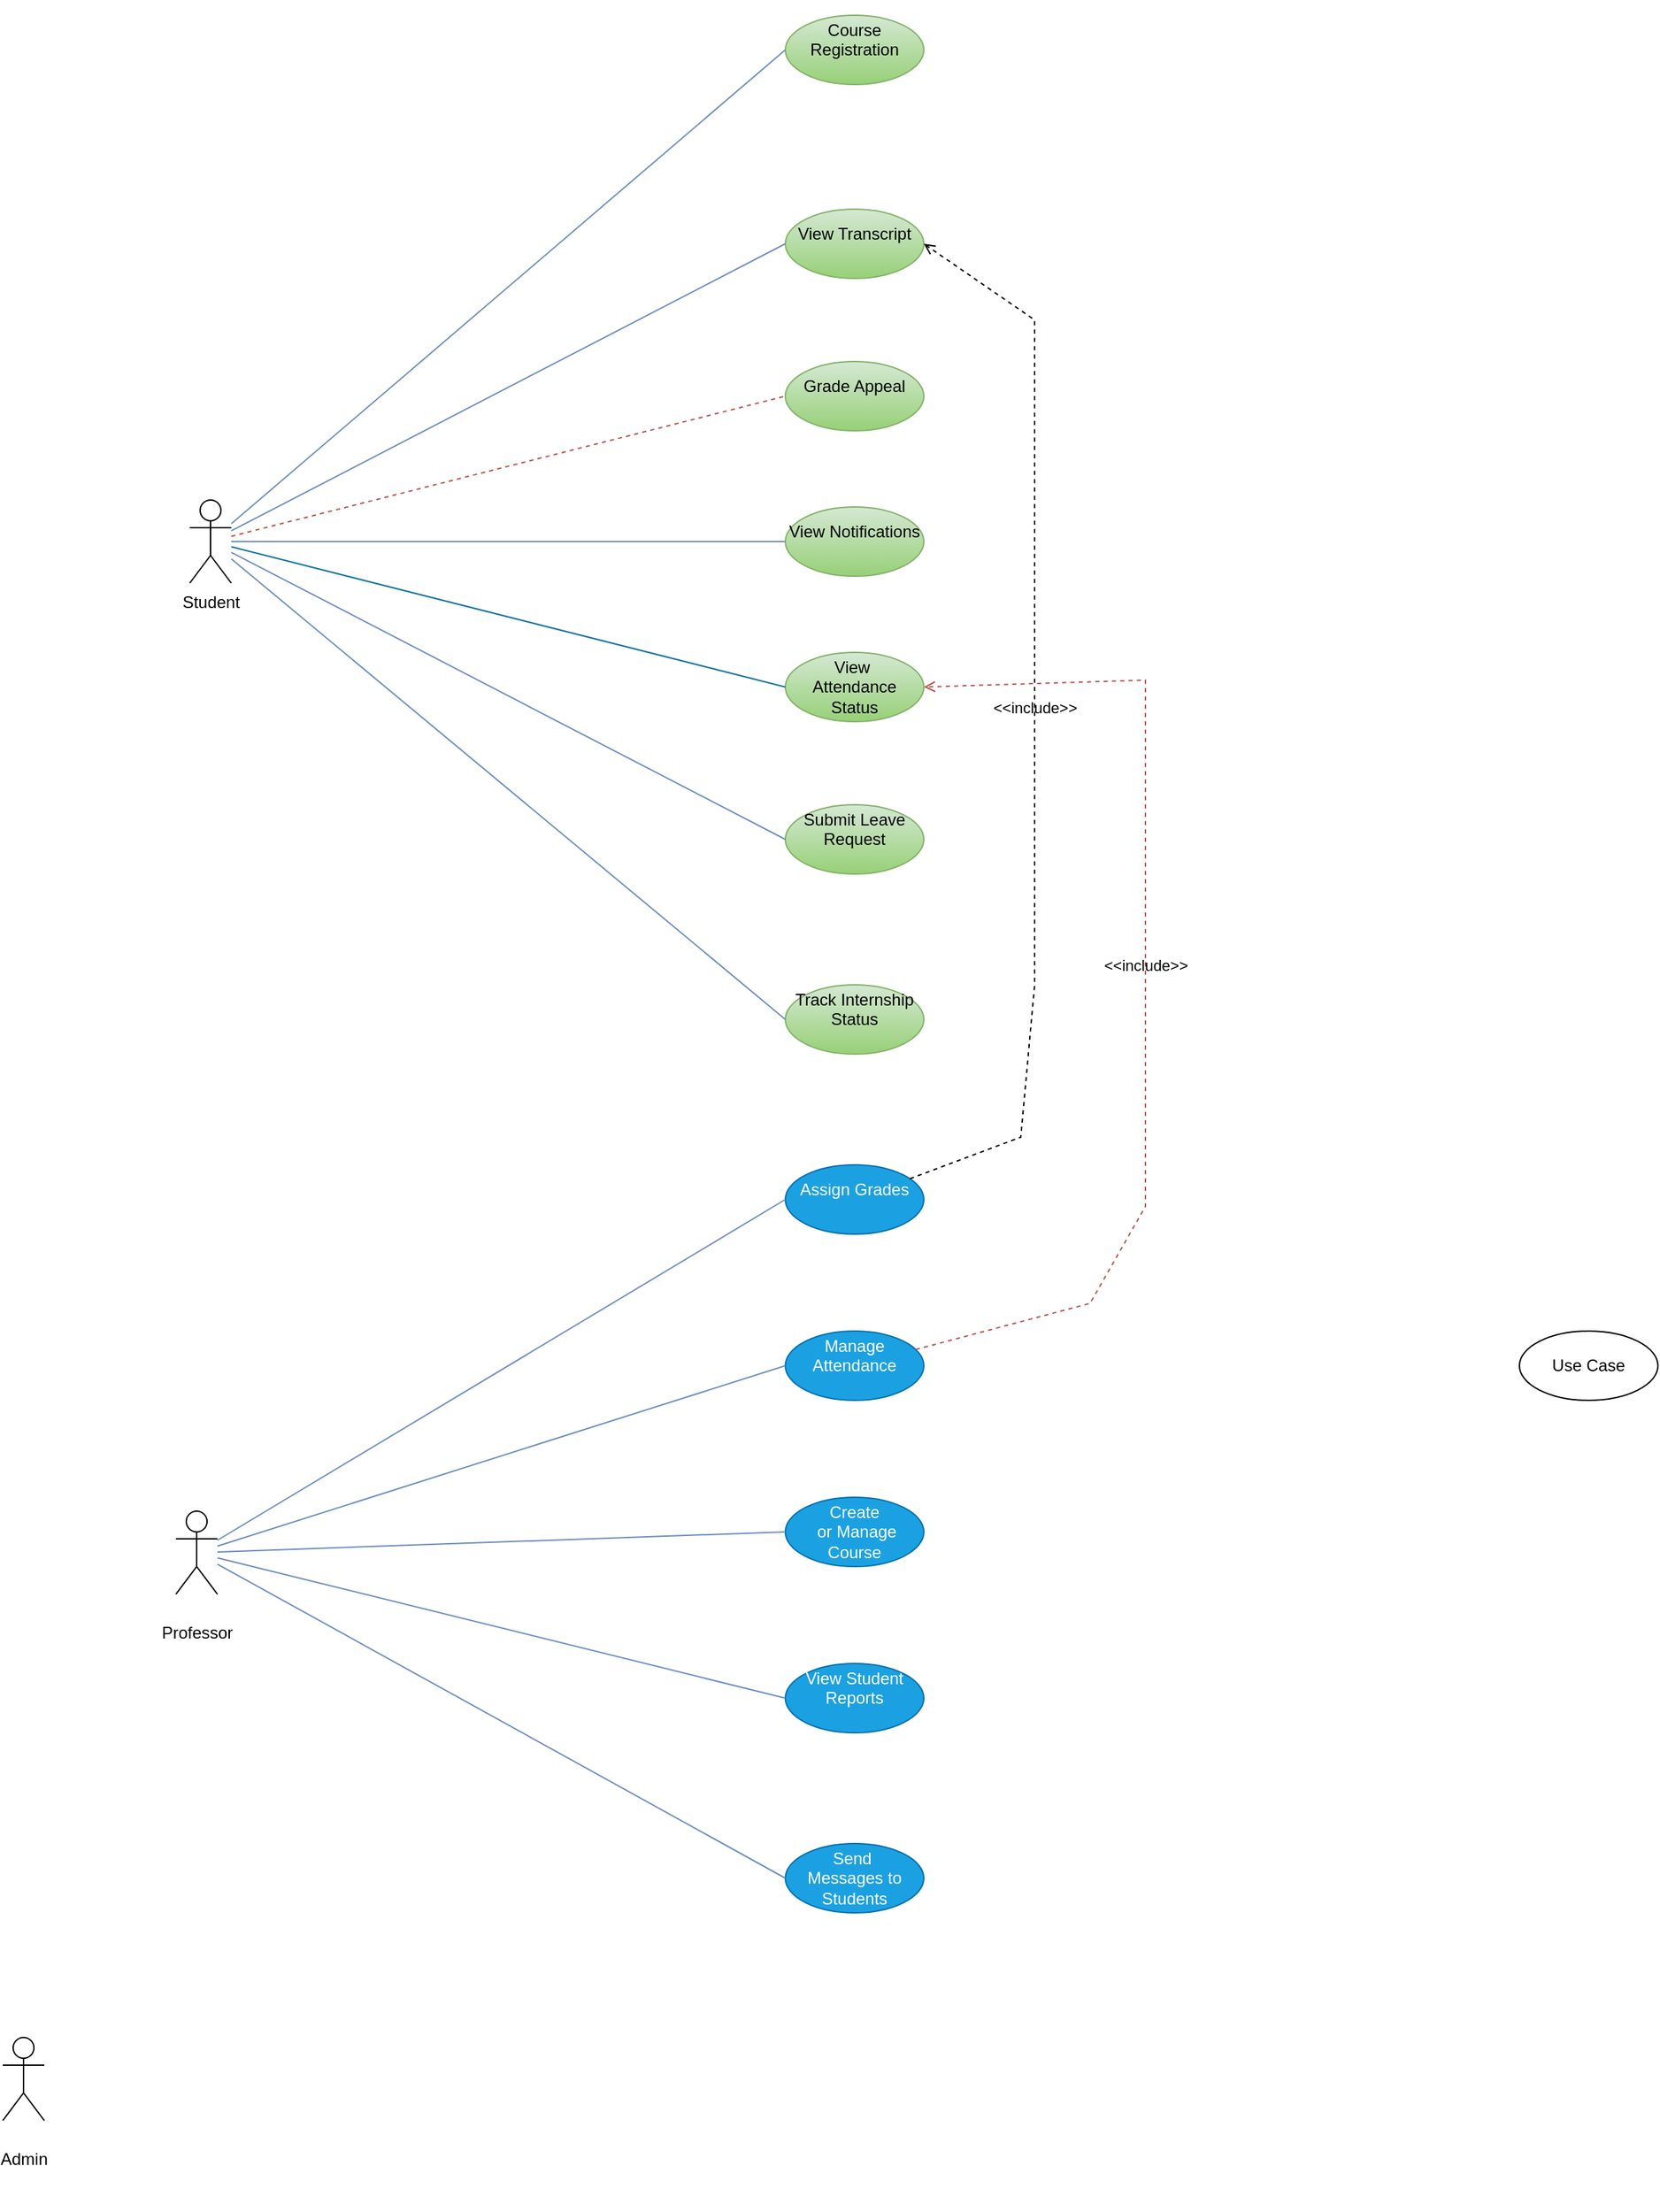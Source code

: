 <mxfile version="24.8.0">
  <diagram name="Page-1" id="3fyipyna0lxZhRViGl4q">
    <mxGraphModel dx="2085" dy="1755" grid="1" gridSize="10" guides="1" tooltips="1" connect="1" arrows="1" fold="1" page="1" pageScale="1" pageWidth="850" pageHeight="1100" math="0" shadow="0">
      <root>
        <mxCell id="0" />
        <mxCell id="1" parent="0" />
        <mxCell id="JKhTQvxfSEw2D_oeRFp6-1" value="Student" style="shape=umlActor;verticalLabelPosition=bottom;verticalAlign=top;html=1;" vertex="1" parent="1">
          <mxGeometry x="-290" y="260" width="30" height="60" as="geometry" />
        </mxCell>
        <mxCell id="JKhTQvxfSEw2D_oeRFp6-8" value="&#xa;Professor&#xa;&#xa;" style="shape=umlActor;verticalLabelPosition=bottom;verticalAlign=top;html=1;" vertex="1" parent="1">
          <mxGeometry x="-300" y="990" width="30" height="60" as="geometry" />
        </mxCell>
        <mxCell id="JKhTQvxfSEw2D_oeRFp6-9" value="&#xa;Admin&#xa;&#xa;" style="shape=umlActor;verticalLabelPosition=bottom;verticalAlign=top;html=1;" vertex="1" parent="1">
          <mxGeometry x="-425" y="1370" width="30" height="60" as="geometry" />
        </mxCell>
        <mxCell id="JKhTQvxfSEw2D_oeRFp6-17" value="&#xa;Course Registration&#xa;&#xa;" style="ellipse;whiteSpace=wrap;html=1;fillColor=#d5e8d4;strokeColor=#82b366;gradientColor=#97d077;" vertex="1" parent="1">
          <mxGeometry x="140" y="-90" width="100" height="50" as="geometry" />
        </mxCell>
        <mxCell id="JKhTQvxfSEw2D_oeRFp6-18" value="&#xa;View Transcript&#xa;&#xa;" style="ellipse;whiteSpace=wrap;html=1;fillColor=#d5e8d4;strokeColor=#82b366;gradientColor=#97d077;" vertex="1" parent="1">
          <mxGeometry x="140" y="50" width="100" height="50" as="geometry" />
        </mxCell>
        <mxCell id="JKhTQvxfSEw2D_oeRFp6-19" value="&#xa;Grade Appeal&#xa;&#xa;" style="ellipse;whiteSpace=wrap;html=1;fillColor=#d5e8d4;strokeColor=#82b366;gradientColor=#97d077;" vertex="1" parent="1">
          <mxGeometry x="140" y="160" width="100" height="50" as="geometry" />
        </mxCell>
        <mxCell id="JKhTQvxfSEw2D_oeRFp6-20" value="&#xa;View Notifications&#xa;&#xa;" style="ellipse;whiteSpace=wrap;html=1;fillColor=#d5e8d4;strokeColor=#82b366;gradientColor=#97d077;" vertex="1" parent="1">
          <mxGeometry x="140" y="265" width="100" height="50" as="geometry" />
        </mxCell>
        <mxCell id="JKhTQvxfSEw2D_oeRFp6-21" value="&#xa;Submit Leave Request&#xa;&#xa;" style="ellipse;whiteSpace=wrap;html=1;fillColor=#d5e8d4;strokeColor=#82b366;gradientColor=#97d077;" vertex="1" parent="1">
          <mxGeometry x="140" y="480" width="100" height="50" as="geometry" />
        </mxCell>
        <mxCell id="JKhTQvxfSEw2D_oeRFp6-22" value="&#xa;Track Internship Status&#xa;&#xa;" style="ellipse;whiteSpace=wrap;html=1;fillColor=#d5e8d4;strokeColor=#82b366;gradientColor=#97d077;" vertex="1" parent="1">
          <mxGeometry x="140" y="610" width="100" height="50" as="geometry" />
        </mxCell>
        <mxCell id="JKhTQvxfSEw2D_oeRFp6-23" value="Use Case" style="ellipse;whiteSpace=wrap;html=1;" vertex="1" parent="1">
          <mxGeometry x="670" y="860" width="100" height="50" as="geometry" />
        </mxCell>
        <mxCell id="JKhTQvxfSEw2D_oeRFp6-53" value="" style="endArrow=none;html=1;rounded=0;entryX=0;entryY=0.5;entryDx=0;entryDy=0;fillColor=#dae8fc;strokeColor=#6c8ebf;" edge="1" parent="1" source="JKhTQvxfSEw2D_oeRFp6-1" target="JKhTQvxfSEw2D_oeRFp6-20">
          <mxGeometry width="50" height="50" relative="1" as="geometry">
            <mxPoint x="-260" y="340" as="sourcePoint" />
            <mxPoint x="-189.289" y="290" as="targetPoint" />
          </mxGeometry>
        </mxCell>
        <mxCell id="JKhTQvxfSEw2D_oeRFp6-54" value="" style="endArrow=none;html=1;rounded=0;entryX=0;entryY=0.5;entryDx=0;entryDy=0;fillColor=#dae8fc;strokeColor=#6c8ebf;" edge="1" parent="1" source="JKhTQvxfSEw2D_oeRFp6-1" target="JKhTQvxfSEw2D_oeRFp6-21">
          <mxGeometry width="50" height="50" relative="1" as="geometry">
            <mxPoint x="-260" y="340" as="sourcePoint" />
            <mxPoint x="-189.289" y="290" as="targetPoint" />
          </mxGeometry>
        </mxCell>
        <mxCell id="JKhTQvxfSEw2D_oeRFp6-55" value="" style="endArrow=none;dashed=1;html=1;rounded=0;entryX=0;entryY=0.5;entryDx=0;entryDy=0;fillColor=#f8cecc;strokeColor=#b85450;" edge="1" parent="1" source="JKhTQvxfSEw2D_oeRFp6-1" target="JKhTQvxfSEw2D_oeRFp6-19">
          <mxGeometry width="50" height="50" relative="1" as="geometry">
            <mxPoint x="-260" y="340" as="sourcePoint" />
            <mxPoint x="-189.289" y="290" as="targetPoint" />
          </mxGeometry>
        </mxCell>
        <mxCell id="JKhTQvxfSEw2D_oeRFp6-56" value="" style="endArrow=none;html=1;rounded=0;entryX=0;entryY=0.5;entryDx=0;entryDy=0;fillColor=#dae8fc;strokeColor=#6c8ebf;" edge="1" parent="1" source="JKhTQvxfSEw2D_oeRFp6-1" target="JKhTQvxfSEw2D_oeRFp6-18">
          <mxGeometry width="50" height="50" relative="1" as="geometry">
            <mxPoint x="-260" y="340" as="sourcePoint" />
            <mxPoint x="-189.289" y="290" as="targetPoint" />
          </mxGeometry>
        </mxCell>
        <mxCell id="JKhTQvxfSEw2D_oeRFp6-57" value="" style="endArrow=none;html=1;rounded=0;entryX=0;entryY=0.5;entryDx=0;entryDy=0;fillColor=#dae8fc;strokeColor=#6c8ebf;" edge="1" parent="1" source="JKhTQvxfSEw2D_oeRFp6-1" target="JKhTQvxfSEw2D_oeRFp6-17">
          <mxGeometry width="50" height="50" relative="1" as="geometry">
            <mxPoint x="-260" y="340" as="sourcePoint" />
            <mxPoint x="-189.289" y="290" as="targetPoint" />
          </mxGeometry>
        </mxCell>
        <mxCell id="JKhTQvxfSEw2D_oeRFp6-58" value="" style="endArrow=none;html=1;rounded=0;entryX=0;entryY=0.5;entryDx=0;entryDy=0;fillColor=#dae8fc;strokeColor=#6c8ebf;" edge="1" parent="1" source="JKhTQvxfSEw2D_oeRFp6-1" target="JKhTQvxfSEw2D_oeRFp6-22">
          <mxGeometry width="50" height="50" relative="1" as="geometry">
            <mxPoint x="-260" y="340" as="sourcePoint" />
            <mxPoint x="-189.289" y="290" as="targetPoint" />
          </mxGeometry>
        </mxCell>
        <mxCell id="JKhTQvxfSEw2D_oeRFp6-61" value="&#xa;Assign Grades&#xa;&#xa;" style="ellipse;whiteSpace=wrap;html=1;fillColor=#1ba1e2;fontColor=#ffffff;strokeColor=#006EAF;" vertex="1" parent="1">
          <mxGeometry x="140" y="740" width="100" height="50" as="geometry" />
        </mxCell>
        <mxCell id="JKhTQvxfSEw2D_oeRFp6-62" value="&lt;br&gt;Send&amp;nbsp;&lt;div&gt;Messages to Students&lt;br&gt;&lt;br&gt;&lt;/div&gt;" style="ellipse;whiteSpace=wrap;html=1;fillColor=#1ba1e2;fontColor=#ffffff;strokeColor=#006EAF;" vertex="1" parent="1">
          <mxGeometry x="140" y="1230" width="100" height="50" as="geometry" />
        </mxCell>
        <mxCell id="JKhTQvxfSEw2D_oeRFp6-63" value="&#xa;View Student Reports&#xa;&#xa;" style="ellipse;whiteSpace=wrap;html=1;fillColor=#1ba1e2;fontColor=#ffffff;strokeColor=#006EAF;" vertex="1" parent="1">
          <mxGeometry x="140" y="1100" width="100" height="50" as="geometry" />
        </mxCell>
        <mxCell id="JKhTQvxfSEw2D_oeRFp6-64" value="&lt;br&gt;Create&lt;div&gt;&amp;nbsp;or Manage Course&lt;br&gt;&lt;br&gt;&lt;/div&gt;" style="ellipse;whiteSpace=wrap;html=1;fillColor=#1ba1e2;fontColor=#ffffff;strokeColor=#006EAF;" vertex="1" parent="1">
          <mxGeometry x="140" y="980" width="100" height="50" as="geometry" />
        </mxCell>
        <mxCell id="JKhTQvxfSEw2D_oeRFp6-65" value="&#xa;Manage Attendance&#xa;&#xa;" style="ellipse;whiteSpace=wrap;html=1;fillColor=#1ba1e2;fontColor=#ffffff;strokeColor=#006EAF;" vertex="1" parent="1">
          <mxGeometry x="140" y="860" width="100" height="50" as="geometry" />
        </mxCell>
        <mxCell id="JKhTQvxfSEw2D_oeRFp6-66" value="" style="endArrow=none;html=1;rounded=0;entryX=0;entryY=0.5;entryDx=0;entryDy=0;fillColor=#dae8fc;gradientColor=#7ea6e0;strokeColor=#6c8ebf;" edge="1" parent="1" source="JKhTQvxfSEw2D_oeRFp6-8" target="JKhTQvxfSEw2D_oeRFp6-61">
          <mxGeometry width="50" height="50" relative="1" as="geometry">
            <mxPoint x="-270" y="1070" as="sourcePoint" />
            <mxPoint x="-199.289" y="1020" as="targetPoint" />
          </mxGeometry>
        </mxCell>
        <mxCell id="JKhTQvxfSEw2D_oeRFp6-67" value="" style="endArrow=none;html=1;rounded=0;entryX=0;entryY=0.5;entryDx=0;entryDy=0;fillColor=#dae8fc;gradientColor=#7ea6e0;strokeColor=#6c8ebf;" edge="1" parent="1" source="JKhTQvxfSEw2D_oeRFp6-8" target="JKhTQvxfSEw2D_oeRFp6-65">
          <mxGeometry width="50" height="50" relative="1" as="geometry">
            <mxPoint x="-270" y="1070" as="sourcePoint" />
            <mxPoint x="-199.289" y="1020" as="targetPoint" />
          </mxGeometry>
        </mxCell>
        <mxCell id="JKhTQvxfSEw2D_oeRFp6-68" value="" style="endArrow=none;html=1;rounded=0;entryX=0;entryY=0.5;entryDx=0;entryDy=0;fillColor=#dae8fc;gradientColor=#7ea6e0;strokeColor=#6c8ebf;" edge="1" parent="1" source="JKhTQvxfSEw2D_oeRFp6-8" target="JKhTQvxfSEw2D_oeRFp6-64">
          <mxGeometry width="50" height="50" relative="1" as="geometry">
            <mxPoint x="-270" y="1070" as="sourcePoint" />
            <mxPoint x="-199.289" y="1020" as="targetPoint" />
          </mxGeometry>
        </mxCell>
        <mxCell id="JKhTQvxfSEw2D_oeRFp6-69" value="" style="endArrow=none;html=1;rounded=0;entryX=0;entryY=0.5;entryDx=0;entryDy=0;fillColor=#dae8fc;gradientColor=#7ea6e0;strokeColor=#6c8ebf;" edge="1" parent="1" source="JKhTQvxfSEw2D_oeRFp6-8" target="JKhTQvxfSEw2D_oeRFp6-63">
          <mxGeometry width="50" height="50" relative="1" as="geometry">
            <mxPoint x="-270" y="1070" as="sourcePoint" />
            <mxPoint x="-199.289" y="1020" as="targetPoint" />
          </mxGeometry>
        </mxCell>
        <mxCell id="JKhTQvxfSEw2D_oeRFp6-70" value="" style="endArrow=none;html=1;rounded=0;entryX=0;entryY=0.5;entryDx=0;entryDy=0;fillColor=#dae8fc;gradientColor=#7ea6e0;strokeColor=#6c8ebf;" edge="1" parent="1" source="JKhTQvxfSEw2D_oeRFp6-8" target="JKhTQvxfSEw2D_oeRFp6-62">
          <mxGeometry width="50" height="50" relative="1" as="geometry">
            <mxPoint x="-270" y="1070" as="sourcePoint" />
            <mxPoint x="-199.289" y="1020" as="targetPoint" />
          </mxGeometry>
        </mxCell>
        <mxCell id="JKhTQvxfSEw2D_oeRFp6-74" value="&amp;lt;&amp;lt;include&amp;gt;&amp;gt;" style="html=1;verticalAlign=bottom;labelBackgroundColor=none;endArrow=open;endFill=0;dashed=1;rounded=0;entryX=1;entryY=0.5;entryDx=0;entryDy=0;" edge="1" parent="1" source="JKhTQvxfSEw2D_oeRFp6-61" target="JKhTQvxfSEw2D_oeRFp6-18">
          <mxGeometry width="160" relative="1" as="geometry">
            <mxPoint x="240" y="765" as="sourcePoint" />
            <mxPoint x="280" y="30" as="targetPoint" />
            <Array as="points">
              <mxPoint x="310" y="720" />
              <mxPoint x="320" y="610" />
              <mxPoint x="320" y="130" />
            </Array>
          </mxGeometry>
        </mxCell>
        <mxCell id="JKhTQvxfSEw2D_oeRFp6-75" value="&amp;lt;&amp;lt;include&amp;gt;&amp;gt;" style="html=1;verticalAlign=bottom;labelBackgroundColor=none;endArrow=open;endFill=0;dashed=1;rounded=0;entryX=1;entryY=0.5;entryDx=0;entryDy=0;fillColor=#f8cecc;gradientColor=#ea6b66;strokeColor=#b85450;" edge="1" parent="1" source="JKhTQvxfSEw2D_oeRFp6-65" target="JKhTQvxfSEw2D_oeRFp6-76">
          <mxGeometry width="160" relative="1" as="geometry">
            <mxPoint x="240" y="885" as="sourcePoint" />
            <mxPoint x="590" y="490" as="targetPoint" />
            <Array as="points">
              <mxPoint x="360" y="840" />
              <mxPoint x="400" y="770" />
              <mxPoint x="400" y="720" />
              <mxPoint x="400" y="620" />
              <mxPoint x="400" y="390" />
            </Array>
          </mxGeometry>
        </mxCell>
        <mxCell id="JKhTQvxfSEw2D_oeRFp6-76" value="&lt;br&gt;View&amp;nbsp;&lt;div&gt;Attendance Status&lt;br&gt;&lt;br&gt;&lt;/div&gt;" style="ellipse;whiteSpace=wrap;html=1;fillColor=#d5e8d4;gradientColor=#97d077;strokeColor=#82b366;" vertex="1" parent="1">
          <mxGeometry x="140" y="370" width="100" height="50" as="geometry" />
        </mxCell>
        <mxCell id="JKhTQvxfSEw2D_oeRFp6-77" value="" style="endArrow=none;html=1;rounded=0;entryX=0;entryY=0.5;entryDx=0;entryDy=0;fillColor=#b1ddf0;strokeColor=#10739e;" edge="1" parent="1" source="JKhTQvxfSEw2D_oeRFp6-1" target="JKhTQvxfSEw2D_oeRFp6-76">
          <mxGeometry width="50" height="50" relative="1" as="geometry">
            <mxPoint x="-260" y="340" as="sourcePoint" />
            <mxPoint x="-189.289" y="290" as="targetPoint" />
          </mxGeometry>
        </mxCell>
      </root>
    </mxGraphModel>
  </diagram>
</mxfile>

